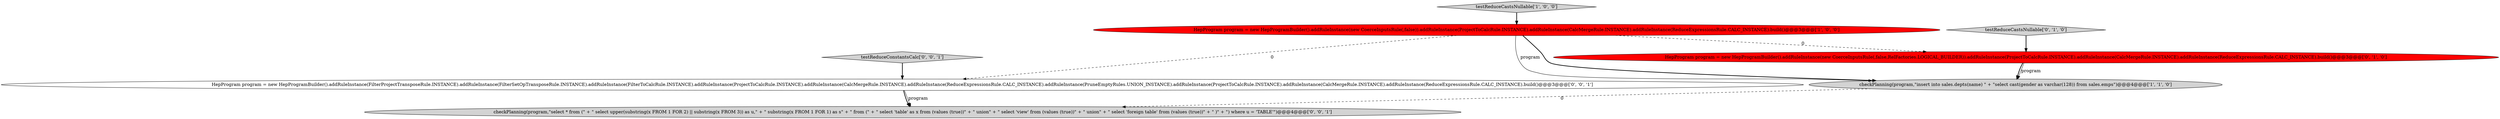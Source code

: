 digraph {
7 [style = filled, label = "testReduceConstantsCalc['0', '0', '1']", fillcolor = lightgray, shape = diamond image = "AAA0AAABBB3BBB"];
5 [style = filled, label = "HepProgram program = new HepProgramBuilder().addRuleInstance(FilterProjectTransposeRule.INSTANCE).addRuleInstance(FilterSetOpTransposeRule.INSTANCE).addRuleInstance(FilterToCalcRule.INSTANCE).addRuleInstance(ProjectToCalcRule.INSTANCE).addRuleInstance(CalcMergeRule.INSTANCE).addRuleInstance(ReduceExpressionsRule.CALC_INSTANCE).addRuleInstance(PruneEmptyRules.UNION_INSTANCE).addRuleInstance(ProjectToCalcRule.INSTANCE).addRuleInstance(CalcMergeRule.INSTANCE).addRuleInstance(ReduceExpressionsRule.CALC_INSTANCE).build()@@@3@@@['0', '0', '1']", fillcolor = white, shape = ellipse image = "AAA0AAABBB3BBB"];
0 [style = filled, label = "HepProgram program = new HepProgramBuilder().addRuleInstance(new CoerceInputsRule(,false)).addRuleInstance(ProjectToCalcRule.INSTANCE).addRuleInstance(CalcMergeRule.INSTANCE).addRuleInstance(ReduceExpressionsRule.CALC_INSTANCE).build()@@@3@@@['1', '0', '0']", fillcolor = red, shape = ellipse image = "AAA1AAABBB1BBB"];
2 [style = filled, label = "checkPlanning(program,\"insert into sales.depts(name) \" + \"select cast(gender as varchar(128)) from sales.emps\")@@@4@@@['1', '1', '0']", fillcolor = lightgray, shape = ellipse image = "AAA0AAABBB1BBB"];
4 [style = filled, label = "testReduceCastsNullable['0', '1', '0']", fillcolor = lightgray, shape = diamond image = "AAA0AAABBB2BBB"];
6 [style = filled, label = "checkPlanning(program,\"select * from (\" + \" select upper(substring(x FROM 1 FOR 2) || substring(x FROM 3)) as u,\" + \" substring(x FROM 1 FOR 1) as s\" + \" from (\" + \" select 'table' as x from (values (true))\" + \" union\" + \" select 'view' from (values (true))\" + \" union\" + \" select 'foreign table' from (values (true))\" + \" )\" + \") where u = 'TABLE'\")@@@4@@@['0', '0', '1']", fillcolor = lightgray, shape = ellipse image = "AAA0AAABBB3BBB"];
1 [style = filled, label = "testReduceCastsNullable['1', '0', '0']", fillcolor = lightgray, shape = diamond image = "AAA0AAABBB1BBB"];
3 [style = filled, label = "HepProgram program = new HepProgramBuilder().addRuleInstance(new CoerceInputsRule(,false,RelFactories.LOGICAL_BUILDER)).addRuleInstance(ProjectToCalcRule.INSTANCE).addRuleInstance(CalcMergeRule.INSTANCE).addRuleInstance(ReduceExpressionsRule.CALC_INSTANCE).build()@@@3@@@['0', '1', '0']", fillcolor = red, shape = ellipse image = "AAA1AAABBB2BBB"];
4->3 [style = bold, label=""];
7->5 [style = bold, label=""];
0->3 [style = dashed, label="0"];
1->0 [style = bold, label=""];
5->6 [style = bold, label=""];
3->2 [style = bold, label=""];
0->5 [style = dashed, label="0"];
2->6 [style = dashed, label="0"];
5->6 [style = solid, label="program"];
0->2 [style = solid, label="program"];
0->2 [style = bold, label=""];
3->2 [style = solid, label="program"];
}
